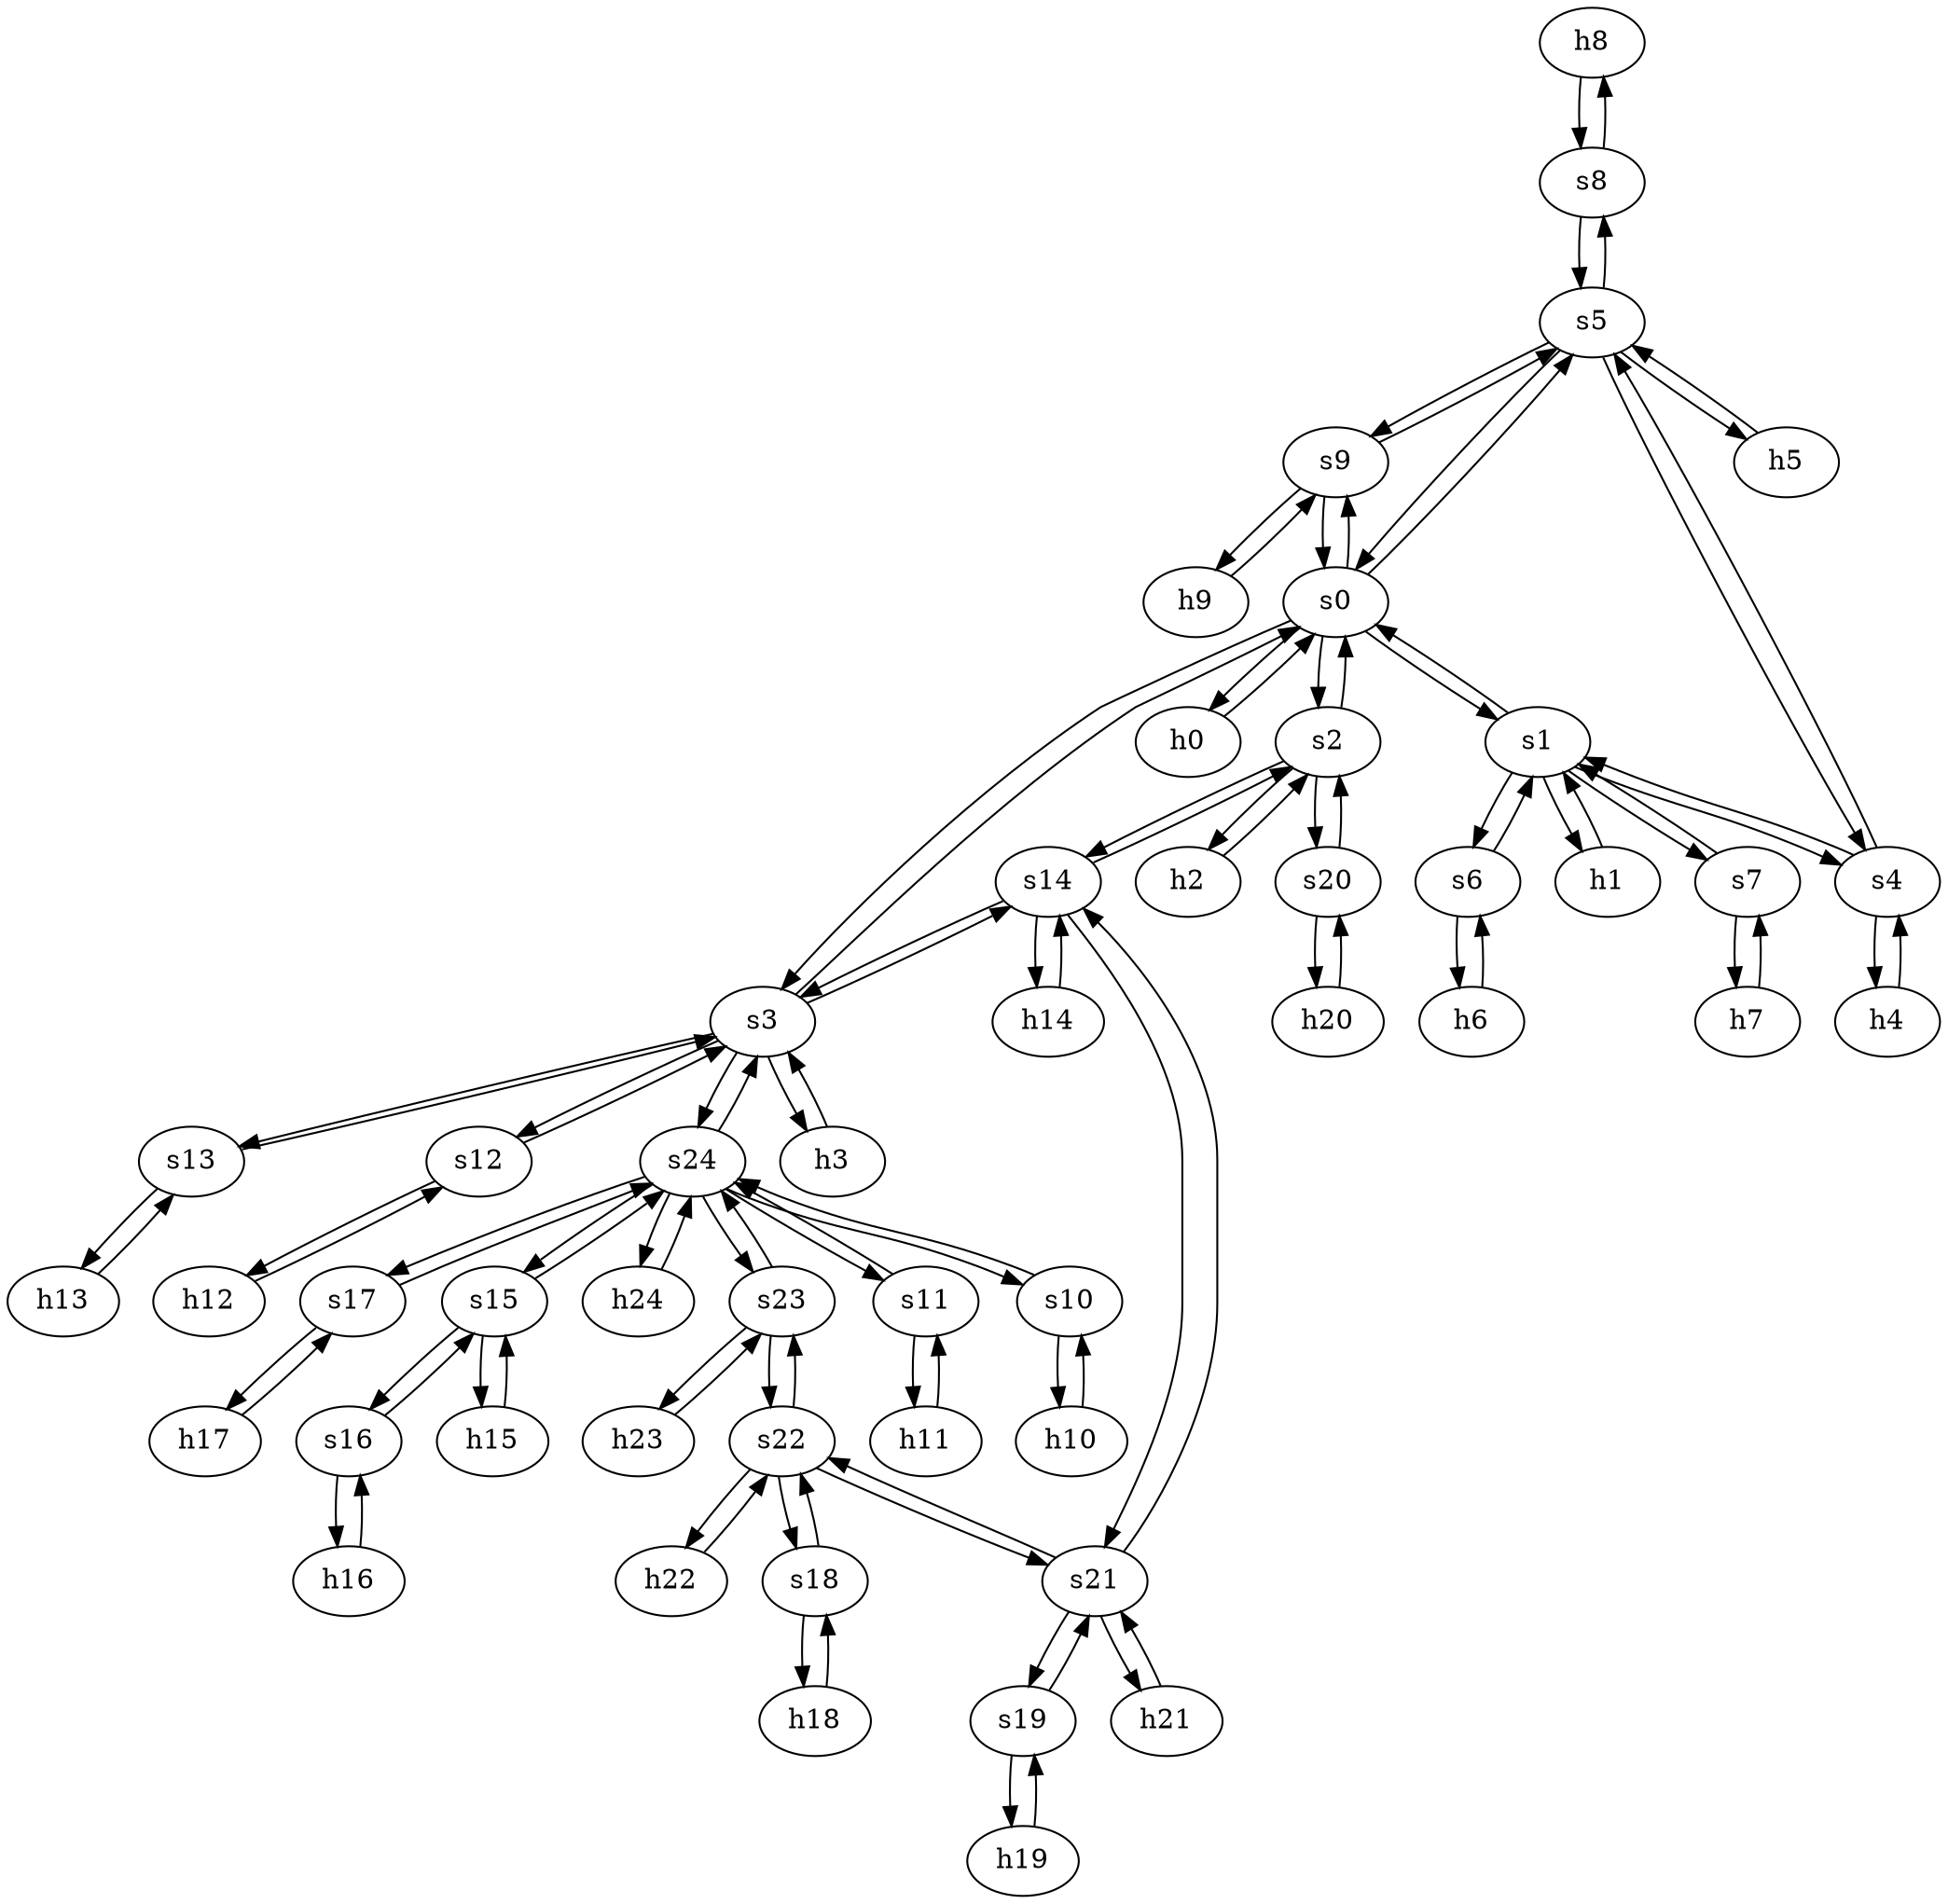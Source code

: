 strict digraph KAREN {
	h8	 [ip="111.0.8.8",
		mac="00:00:00:00:8:8",
		type=host];
	s8	 [id=8,
		type=switch];
	h8 -> s8	 [capacity="1Gbps",
		cost=1,
		dst_port=1,
		src_port=1];
	h9	 [ip="111.0.9.9",
		mac="00:00:00:00:9:9",
		type=host];
	s9	 [id=9,
		type=switch];
	h9 -> s9	 [capacity="1Gbps",
		cost=1,
		dst_port=1,
		src_port=1];
	h2	 [ip="111.0.2.2",
		mac="00:00:00:00:2:2",
		type=host];
	s2	 [id=2,
		type=switch];
	h2 -> s2	 [capacity="1Gbps",
		cost=1,
		dst_port=1,
		src_port=1];
	h3	 [ip="111.0.3.3",
		mac="00:00:00:00:3:3",
		type=host];
	s3	 [id=3,
		type=switch];
	h3 -> s3	 [capacity="1Gbps",
		cost=1,
		dst_port=1,
		src_port=1];
	h0	 [ip="111.0.0.0",
		mac="00:00:00:00:0:0",
		type=host];
	s0	 [id=0,
		type=switch];
	h0 -> s0	 [capacity="1Gbps",
		cost=1,
		dst_port=1,
		src_port=1];
	h1	 [ip="111.0.1.1",
		mac="00:00:00:00:1:1",
		type=host];
	s1	 [id=1,
		type=switch];
	h1 -> s1	 [capacity="1Gbps",
		cost=1,
		dst_port=1,
		src_port=1];
	h6	 [ip="111.0.6.6",
		mac="00:00:00:00:6:6",
		type=host];
	s6	 [id=6,
		type=switch];
	h6 -> s6	 [capacity="1Gbps",
		cost=1,
		dst_port=1,
		src_port=1];
	h7	 [ip="111.0.7.7",
		mac="00:00:00:00:7:7",
		type=host];
	s7	 [id=7,
		type=switch];
	h7 -> s7	 [capacity="1Gbps",
		cost=1,
		dst_port=1,
		src_port=1];
	h4	 [ip="111.0.4.4",
		mac="00:00:00:00:4:4",
		type=host];
	s4	 [id=4,
		type=switch];
	h4 -> s4	 [capacity="1Gbps",
		cost=1,
		dst_port=1,
		src_port=1];
	h5	 [ip="111.0.5.5",
		mac="00:00:00:00:5:5",
		type=host];
	s5	 [id=5,
		type=switch];
	h5 -> s5	 [capacity="1Gbps",
		cost=1,
		dst_port=1,
		src_port=1];
	h23	 [ip="111.0.23.23",
		mac="00:00:00:00:23:23",
		type=host];
	s23	 [id=23,
		type=switch];
	h23 -> s23	 [capacity="1Gbps",
		cost=1,
		dst_port=1,
		src_port=1];
	h22	 [ip="111.0.22.22",
		mac="00:00:00:00:22:22",
		type=host];
	s22	 [id=22,
		type=switch];
	h22 -> s22	 [capacity="1Gbps",
		cost=1,
		dst_port=1,
		src_port=1];
	h21	 [ip="111.0.21.21",
		mac="00:00:00:00:21:21",
		type=host];
	s21	 [id=21,
		type=switch];
	h21 -> s21	 [capacity="1Gbps",
		cost=1,
		dst_port=1,
		src_port=1];
	s9 -> s0	 [capacity="1Gbps",
		cost=1,
		dst_port=6,
		src_port=2];
	s9 -> h9	 [capacity="1Gbps",
		cost=1,
		dst_port=1,
		src_port=1];
	s9 -> s5	 [capacity="1Gbps",
		cost=1,
		dst_port=5,
		src_port=3];
	s8 -> h8	 [capacity="1Gbps",
		cost=1,
		dst_port=1,
		src_port=1];
	s8 -> s5	 [capacity="1Gbps",
		cost=1,
		dst_port=4,
		src_port=2];
	s13	 [id=13,
		type=switch];
	s3 -> s13	 [capacity="1Gbps",
		cost=1,
		dst_port=2,
		src_port=5];
	s3 -> s0	 [capacity="1Gbps",
		cost=1,
		dst_port=4,
		src_port=2];
	s12	 [id=12,
		type=switch];
	s3 -> s12	 [capacity="1Gbps",
		cost=1,
		dst_port=2,
		src_port=4];
	s24	 [id=24,
		type=switch];
	s3 -> s24	 [capacity="1Gbps",
		cost=1,
		dst_port=2,
		src_port=3];
	s3 -> h3	 [capacity="1Gbps",
		cost=1,
		dst_port=1,
		src_port=1];
	s14	 [id=14,
		type=switch];
	s3 -> s14	 [capacity="1Gbps",
		cost=1,
		dst_port=3,
		src_port=6];
	s2 -> h2	 [capacity="1Gbps",
		cost=1,
		dst_port=1,
		src_port=1];
	s2 -> s0	 [capacity="1Gbps",
		cost=1,
		dst_port=3,
		src_port=2];
	s20	 [id=20,
		type=switch];
	s2 -> s20	 [capacity="1Gbps",
		cost=1,
		dst_port=2,
		src_port=3];
	s2 -> s14	 [capacity="1Gbps",
		cost=1,
		dst_port=2,
		src_port=4];
	s1 -> s7	 [capacity="1Gbps",
		cost=1,
		dst_port=2,
		src_port=6];
	s1 -> h1	 [capacity="1Gbps",
		cost=1,
		dst_port=1,
		src_port=1];
	s1 -> s4	 [capacity="1Gbps",
		cost=1,
		dst_port=2,
		src_port=3];
	s1 -> s6	 [capacity="1Gbps",
		cost=1,
		dst_port=3,
		src_port=5];
	s1 -> s0	 [capacity="1Gbps",
		cost=1,
		dst_port=2,
		src_port=2];
	s0 -> s2	 [capacity="1Gbps",
		cost=1,
		dst_port=2,
		src_port=3];
	s0 -> h0	 [capacity="1Gbps",
		cost=1,
		dst_port=1,
		src_port=1];
	s0 -> s9	 [capacity="1Gbps",
		cost=1,
		dst_port=2,
		src_port=6];
	s0 -> s1	 [capacity="1Gbps",
		cost=1,
		dst_port=2,
		src_port=2];
	s0 -> s5	 [capacity="1Gbps",
		cost=1,
		dst_port=2,
		src_port=5];
	s0 -> s3	 [capacity="1Gbps",
		cost=1,
		dst_port=2,
		src_port=4];
	s7 -> h7	 [capacity="1Gbps",
		cost=1,
		dst_port=1,
		src_port=1];
	s7 -> s1	 [capacity="1Gbps",
		cost=1,
		dst_port=6,
		src_port=2];
	s6 -> h6	 [capacity="1Gbps",
		cost=1,
		dst_port=1,
		src_port=1];
	s6 -> s1	 [capacity="1Gbps",
		cost=1,
		dst_port=5,
		src_port=3];
	s5 -> s4	 [capacity="1Gbps",
		cost=1,
		dst_port=3,
		src_port=3];
	s5 -> s8	 [capacity="1Gbps",
		cost=1,
		dst_port=2,
		src_port=4];
	s5 -> s0	 [capacity="1Gbps",
		cost=1,
		dst_port=5,
		src_port=2];
	s5 -> s9	 [capacity="1Gbps",
		cost=1,
		dst_port=3,
		src_port=5];
	s5 -> h5	 [capacity="1Gbps",
		cost=1,
		dst_port=1,
		src_port=1];
	s4 -> h4	 [capacity="1Gbps",
		cost=1,
		dst_port=1,
		src_port=1];
	s4 -> s1	 [capacity="1Gbps",
		cost=1,
		dst_port=3,
		src_port=2];
	s4 -> s5	 [capacity="1Gbps",
		cost=1,
		dst_port=3,
		src_port=3];
	h20	 [ip="111.0.20.20",
		mac="00:00:00:00:20:20",
		type=host];
	h20 -> s20	 [capacity="1Gbps",
		cost=1,
		dst_port=1,
		src_port=1];
	s19	 [id=19,
		type=switch];
	h19	 [ip="111.0.19.19",
		mac="00:00:00:00:19:19",
		type=host];
	s19 -> h19	 [capacity="1Gbps",
		cost=1,
		dst_port=1,
		src_port=1];
	s19 -> s21	 [capacity="1Gbps",
		cost=1,
		dst_port=3,
		src_port=2];
	s18	 [id=18,
		type=switch];
	h18	 [ip="111.0.18.18",
		mac="00:00:00:00:18:18",
		type=host];
	s18 -> h18	 [capacity="1Gbps",
		cost=1,
		dst_port=1,
		src_port=1];
	s18 -> s22	 [capacity="1Gbps",
		cost=1,
		dst_port=2,
		src_port=2];
	h13	 [ip="111.0.13.13",
		mac="00:00:00:00:13:13",
		type=host];
	s13 -> h13	 [capacity="1Gbps",
		cost=1,
		dst_port=1,
		src_port=1];
	s13 -> s3	 [capacity="1Gbps",
		cost=1,
		dst_port=5,
		src_port=2];
	h12	 [ip="111.0.12.12",
		mac="00:00:00:00:12:12",
		type=host];
	s12 -> h12	 [capacity="1Gbps",
		cost=1,
		dst_port=1,
		src_port=1];
	s12 -> s3	 [capacity="1Gbps",
		cost=1,
		dst_port=4,
		src_port=2];
	s11	 [id=11,
		type=switch];
	s11 -> s24	 [capacity="1Gbps",
		cost=1,
		dst_port=4,
		src_port=2];
	h11	 [ip="111.0.11.11",
		mac="00:00:00:00:11:11",
		type=host];
	s11 -> h11	 [capacity="1Gbps",
		cost=1,
		dst_port=1,
		src_port=1];
	s10	 [id=10,
		type=switch];
	s10 -> s24	 [capacity="1Gbps",
		cost=1,
		dst_port=3,
		src_port=2];
	h10	 [ip="111.0.10.10",
		mac="00:00:00:00:10:10",
		type=host];
	s10 -> h10	 [capacity="1Gbps",
		cost=1,
		dst_port=1,
		src_port=1];
	s17	 [id=17,
		type=switch];
	s17 -> s24	 [capacity="1Gbps",
		cost=1,
		dst_port=7,
		src_port=2];
	h17	 [ip="111.0.17.17",
		mac="00:00:00:00:17:17",
		type=host];
	s17 -> h17	 [capacity="1Gbps",
		cost=1,
		dst_port=1,
		src_port=1];
	s16	 [id=16,
		type=switch];
	h16	 [ip="111.0.16.16",
		mac="00:00:00:00:16:16",
		type=host];
	s16 -> h16	 [capacity="1Gbps",
		cost=1,
		dst_port=1,
		src_port=1];
	s15	 [id=15,
		type=switch];
	s16 -> s15	 [capacity="1Gbps",
		cost=1,
		dst_port=2,
		src_port=2];
	s15 -> s16	 [capacity="1Gbps",
		cost=1,
		dst_port=2,
		src_port=2];
	s15 -> s24	 [capacity="1Gbps",
		cost=1,
		dst_port=6,
		src_port=4];
	h15	 [ip="111.0.15.15",
		mac="00:00:00:00:15:15",
		type=host];
	s15 -> h15	 [capacity="1Gbps",
		cost=1,
		dst_port=1,
		src_port=1];
	s14 -> s2	 [capacity="1Gbps",
		cost=1,
		dst_port=4,
		src_port=2];
	h14	 [ip="111.0.14.14",
		mac="00:00:00:00:14:14",
		type=host];
	s14 -> h14	 [capacity="1Gbps",
		cost=1,
		dst_port=1,
		src_port=1];
	s14 -> s3	 [capacity="1Gbps",
		cost=1,
		dst_port=6,
		src_port=3];
	s14 -> s21	 [capacity="1Gbps",
		cost=1,
		dst_port=2,
		src_port=4];
	h18 -> s18	 [capacity="1Gbps",
		cost=1,
		dst_port=1,
		src_port=1];
	h19 -> s19	 [capacity="1Gbps",
		cost=1,
		dst_port=1,
		src_port=1];
	h10 -> s10	 [capacity="1Gbps",
		cost=1,
		dst_port=1,
		src_port=1];
	h11 -> s11	 [capacity="1Gbps",
		cost=1,
		dst_port=1,
		src_port=1];
	h12 -> s12	 [capacity="1Gbps",
		cost=1,
		dst_port=1,
		src_port=1];
	h13 -> s13	 [capacity="1Gbps",
		cost=1,
		dst_port=1,
		src_port=1];
	h14 -> s14	 [capacity="1Gbps",
		cost=1,
		dst_port=1,
		src_port=1];
	h15 -> s15	 [capacity="1Gbps",
		cost=1,
		dst_port=1,
		src_port=1];
	h16 -> s16	 [capacity="1Gbps",
		cost=1,
		dst_port=1,
		src_port=1];
	h17 -> s17	 [capacity="1Gbps",
		cost=1,
		dst_port=1,
		src_port=1];
	s22 -> s18	 [capacity="1Gbps",
		cost=1,
		dst_port=2,
		src_port=2];
	s22 -> s23	 [capacity="1Gbps",
		cost=1,
		dst_port=2,
		src_port=4];
	s22 -> s21	 [capacity="1Gbps",
		cost=1,
		dst_port=4,
		src_port=3];
	s22 -> h22	 [capacity="1Gbps",
		cost=1,
		dst_port=1,
		src_port=1];
	s23 -> h23	 [capacity="1Gbps",
		cost=1,
		dst_port=1,
		src_port=1];
	s23 -> s24	 [capacity="1Gbps",
		cost=1,
		dst_port=8,
		src_port=3];
	s23 -> s22	 [capacity="1Gbps",
		cost=1,
		dst_port=4,
		src_port=2];
	s20 -> h20	 [capacity="1Gbps",
		cost=1,
		dst_port=1,
		src_port=1];
	s20 -> s2	 [capacity="1Gbps",
		cost=1,
		dst_port=3,
		src_port=2];
	s21 -> s19	 [capacity="1Gbps",
		cost=1,
		dst_port=2,
		src_port=3];
	s21 -> h21	 [capacity="1Gbps",
		cost=1,
		dst_port=1,
		src_port=1];
	s21 -> s22	 [capacity="1Gbps",
		cost=1,
		dst_port=3,
		src_port=4];
	s21 -> s14	 [capacity="1Gbps",
		cost=1,
		dst_port=4,
		src_port=2];
	s24 -> s11	 [capacity="1Gbps",
		cost=1,
		dst_port=2,
		src_port=4];
	s24 -> s10	 [capacity="1Gbps",
		cost=1,
		dst_port=2,
		src_port=3];
	h24	 [ip="111.0.24.24",
		mac="00:00:00:00:24:24",
		type=host];
	s24 -> h24	 [capacity="1Gbps",
		cost=1,
		dst_port=1,
		src_port=1];
	s24 -> s23	 [capacity="1Gbps",
		cost=1,
		dst_port=3,
		src_port=8];
	s24 -> s15	 [capacity="1Gbps",
		cost=1,
		dst_port=4,
		src_port=6];
	s24 -> s17	 [capacity="1Gbps",
		cost=1,
		dst_port=2,
		src_port=7];
	s24 -> s3	 [capacity="1Gbps",
		cost=1,
		dst_port=3,
		src_port=2];
	h24 -> s24	 [capacity="1Gbps",
		cost=1,
		dst_port=1,
		src_port=1];
}
